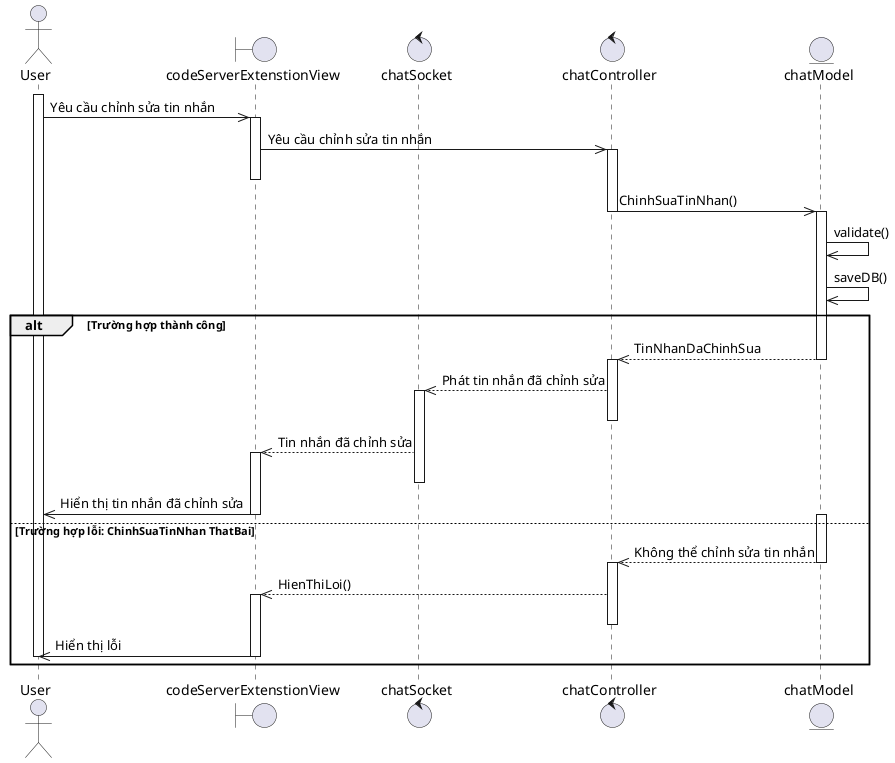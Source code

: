 @startuml
    Actor User
    boundary codeServerExtenstionView
    control chatSocket
    control chatController
    entity chatModel
    activate User
    User->>codeServerExtenstionView: Yêu cầu chỉnh sửa tin nhắn
    activate codeServerExtenstionView

    codeServerExtenstionView->>chatController: Yêu cầu chỉnh sửa tin nhắn
    activate chatController
    deactivate codeServerExtenstionView
    chatController->>chatModel: ChinhSuaTinNhan()
    deactivate chatController
    activate chatModel
    chatModel->>chatModel:validate()
    chatModel->>chatModel:saveDB()
    
    alt Trường hợp thành công
        chatModel-->>chatController: TinNhanDaChinhSua
        deactivate chatModel
        activate chatController
        chatController-->>chatSocket: Phát tin nhắn đã chỉnh sửa
        activate chatSocket
        deactivate chatController
        chatSocket-->>codeServerExtenstionView: Tin nhắn đã chỉnh sửa
        activate codeServerExtenstionView
        deactivate chatSocket
        codeServerExtenstionView->>User: Hiển thị tin nhắn đã chỉnh sửa
        deactivate codeServerExtenstionView
    else Trường hợp lỗi: ChinhSuaTinNhan ThatBai
        activate chatModel
        chatModel-->>chatController: Không thể chỉnh sửa tin nhắn
        deactivate chatModel
        activate chatController
        chatController-->>codeServerExtenstionView: HienThiLoi()
        activate codeServerExtenstionView
        deactivate chatController
        codeServerExtenstionView->>User: Hiển thị lỗi
        deactivate codeServerExtenstionView
        deactivate User
    end
    @enduml
    
